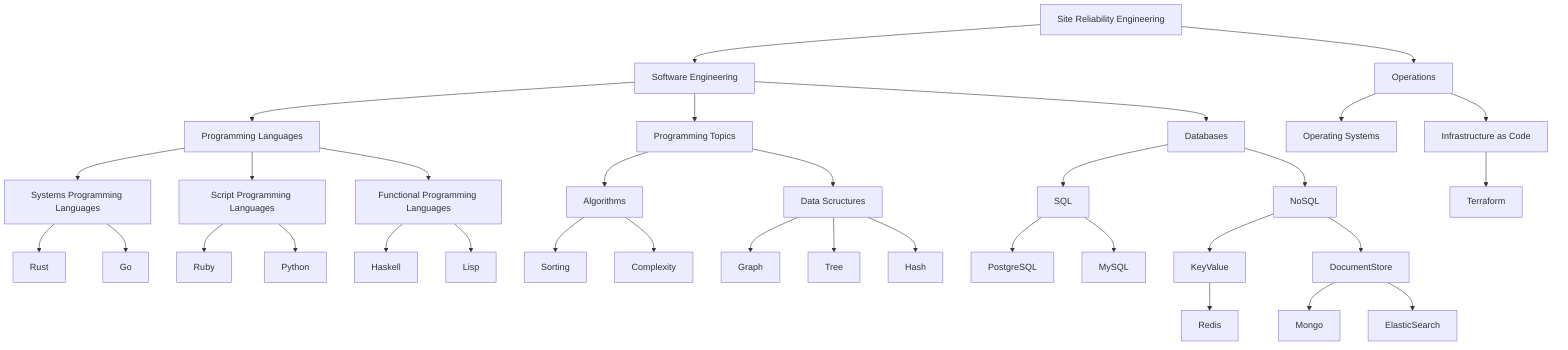 graph TD
  SRE[Site Reliability Engineering]

  SRE --> SW[Software Engineering]
  SW --> PL[Programming Languages]
    PL --> SysPL[Systems Programming Languages]
      SysPL --> Rust
      SysPL --> Go
    PL --> ScrPL[Script Programming Languages]
      ScrPL --> Ruby
      ScrPL --> Python
    PL --> FunPL[Functional Programming Languages]
      FunPL --> Haskell
      FunPL --> Lisp
  SW --> PT[Programming Topics]
    PT --> ALG[Algorithms]
      ALG --> SRT[Sorting]
      ALG --> CPX[Complexity]
    PT --> DS[Data Scructures]
      DS --> Graph[Graph]
      DS --> T3[Tree]
      DS --> HS[Hash]
  SW --> DB[Databases]
    DB --> SQL[SQL]
      SQL --> PgSQL[PostgreSQL]
      SQL --> MySQL[MySQL]
    DB --> NoSQL[NoSQL]
      NoSQL --> KV[KeyValue]
        KV --> Rd[Redis]
      NoSQL --> DoS[DocumentStore]
        DoS --> Mng[Mongo]
        DoS --> ES[ElasticSearch]

  SRE --> OPS[Operations]
      OPS --> OS[Operating Systems]
      OPS --> IaC[Infrastructure as Code]
        IaC --> TF[Terraform]